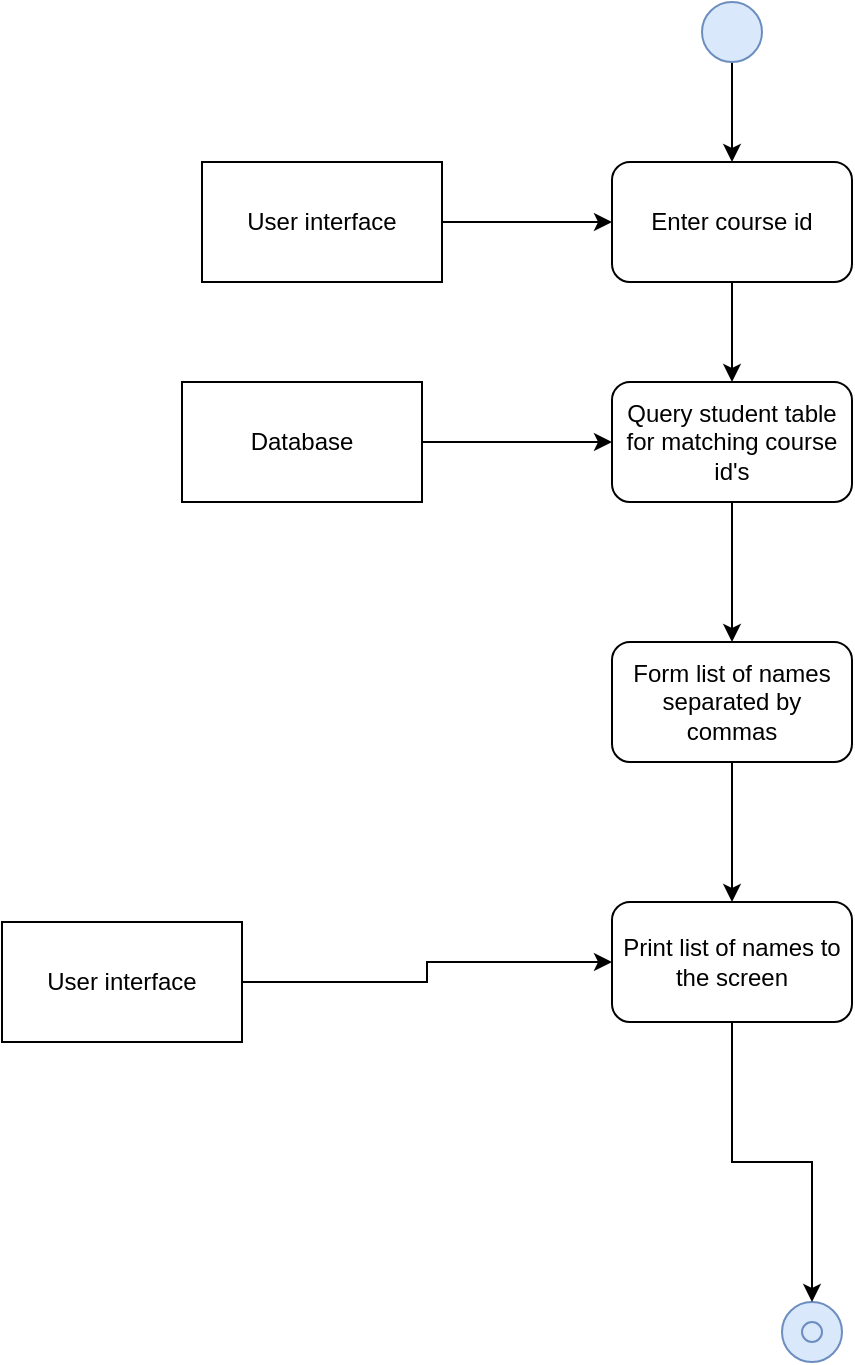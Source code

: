 <mxfile version="13.3.5" type="github">
  <diagram id="A9aJcVBGaKrG88D0Sguz" name="Page-1">
    <mxGraphModel dx="1422" dy="794" grid="1" gridSize="10" guides="1" tooltips="1" connect="1" arrows="1" fold="1" page="1" pageScale="1" pageWidth="1100" pageHeight="1700" math="0" shadow="0">
      <root>
        <mxCell id="0" />
        <mxCell id="1" parent="0" />
        <mxCell id="OAjG6ugZ-eWth2I8EmIu-1" value="" style="group" parent="1" vertex="1" connectable="0">
          <mxGeometry x="570" y="730" width="30" height="30" as="geometry" />
        </mxCell>
        <mxCell id="OAjG6ugZ-eWth2I8EmIu-2" value="" style="ellipse;whiteSpace=wrap;html=1;aspect=fixed;fillColor=#dae8fc;strokeColor=#6c8ebf;" parent="OAjG6ugZ-eWth2I8EmIu-1" vertex="1">
          <mxGeometry width="30" height="30" as="geometry" />
        </mxCell>
        <mxCell id="OAjG6ugZ-eWth2I8EmIu-3" value="" style="ellipse;whiteSpace=wrap;html=1;aspect=fixed;fillColor=#dae8fc;strokeColor=#6c8ebf;" parent="OAjG6ugZ-eWth2I8EmIu-1" vertex="1">
          <mxGeometry x="10" y="10" width="10" height="10" as="geometry" />
        </mxCell>
        <mxCell id="OAjG6ugZ-eWth2I8EmIu-6" style="edgeStyle=orthogonalEdgeStyle;rounded=0;orthogonalLoop=1;jettySize=auto;html=1;exitX=0.5;exitY=1;exitDx=0;exitDy=0;" parent="1" source="OAjG6ugZ-eWth2I8EmIu-4" target="OAjG6ugZ-eWth2I8EmIu-5" edge="1">
          <mxGeometry relative="1" as="geometry" />
        </mxCell>
        <mxCell id="OAjG6ugZ-eWth2I8EmIu-4" value="" style="ellipse;whiteSpace=wrap;html=1;aspect=fixed;fillColor=#dae8fc;strokeColor=#6c8ebf;" parent="1" vertex="1">
          <mxGeometry x="530" y="80" width="30" height="30" as="geometry" />
        </mxCell>
        <mxCell id="OAjG6ugZ-eWth2I8EmIu-8" style="edgeStyle=orthogonalEdgeStyle;rounded=0;orthogonalLoop=1;jettySize=auto;html=1;exitX=0.5;exitY=1;exitDx=0;exitDy=0;entryX=0.5;entryY=0;entryDx=0;entryDy=0;" parent="1" source="OAjG6ugZ-eWth2I8EmIu-5" target="OAjG6ugZ-eWth2I8EmIu-7" edge="1">
          <mxGeometry relative="1" as="geometry" />
        </mxCell>
        <mxCell id="OAjG6ugZ-eWth2I8EmIu-5" value="Enter course id" style="rounded=1;whiteSpace=wrap;html=1;" parent="1" vertex="1">
          <mxGeometry x="485" y="160" width="120" height="60" as="geometry" />
        </mxCell>
        <mxCell id="OAjG6ugZ-eWth2I8EmIu-14" style="edgeStyle=orthogonalEdgeStyle;rounded=0;orthogonalLoop=1;jettySize=auto;html=1;exitX=0.5;exitY=1;exitDx=0;exitDy=0;entryX=0.5;entryY=0;entryDx=0;entryDy=0;" parent="1" source="OAjG6ugZ-eWth2I8EmIu-7" target="OAjG6ugZ-eWth2I8EmIu-13" edge="1">
          <mxGeometry relative="1" as="geometry" />
        </mxCell>
        <mxCell id="OAjG6ugZ-eWth2I8EmIu-7" value="Query student table for matching course id&#39;s" style="rounded=1;whiteSpace=wrap;html=1;" parent="1" vertex="1">
          <mxGeometry x="485" y="270" width="120" height="60" as="geometry" />
        </mxCell>
        <mxCell id="OAjG6ugZ-eWth2I8EmIu-10" style="edgeStyle=orthogonalEdgeStyle;rounded=0;orthogonalLoop=1;jettySize=auto;html=1;exitX=1;exitY=0.5;exitDx=0;exitDy=0;entryX=0;entryY=0.5;entryDx=0;entryDy=0;" parent="1" source="OAjG6ugZ-eWth2I8EmIu-9" target="OAjG6ugZ-eWth2I8EmIu-7" edge="1">
          <mxGeometry relative="1" as="geometry" />
        </mxCell>
        <mxCell id="OAjG6ugZ-eWth2I8EmIu-9" value="Database" style="rounded=0;whiteSpace=wrap;html=1;" parent="1" vertex="1">
          <mxGeometry x="270" y="270" width="120" height="60" as="geometry" />
        </mxCell>
        <mxCell id="OAjG6ugZ-eWth2I8EmIu-16" style="edgeStyle=orthogonalEdgeStyle;rounded=0;orthogonalLoop=1;jettySize=auto;html=1;exitX=0.5;exitY=1;exitDx=0;exitDy=0;" parent="1" source="OAjG6ugZ-eWth2I8EmIu-13" target="OAjG6ugZ-eWth2I8EmIu-15" edge="1">
          <mxGeometry relative="1" as="geometry" />
        </mxCell>
        <mxCell id="OAjG6ugZ-eWth2I8EmIu-13" value="Form list of names separated by commas" style="rounded=1;whiteSpace=wrap;html=1;" parent="1" vertex="1">
          <mxGeometry x="485" y="400" width="120" height="60" as="geometry" />
        </mxCell>
        <mxCell id="OAjG6ugZ-eWth2I8EmIu-17" style="edgeStyle=orthogonalEdgeStyle;rounded=0;orthogonalLoop=1;jettySize=auto;html=1;exitX=0.5;exitY=1;exitDx=0;exitDy=0;entryX=0.5;entryY=0;entryDx=0;entryDy=0;" parent="1" source="OAjG6ugZ-eWth2I8EmIu-15" target="OAjG6ugZ-eWth2I8EmIu-2" edge="1">
          <mxGeometry relative="1" as="geometry" />
        </mxCell>
        <mxCell id="OAjG6ugZ-eWth2I8EmIu-15" value="Print list of names to the screen" style="rounded=1;whiteSpace=wrap;html=1;" parent="1" vertex="1">
          <mxGeometry x="485" y="530" width="120" height="60" as="geometry" />
        </mxCell>
        <mxCell id="eFhrA7BcUCs0QXQs2Ede-2" style="edgeStyle=orthogonalEdgeStyle;rounded=0;orthogonalLoop=1;jettySize=auto;html=1;exitX=1;exitY=0.5;exitDx=0;exitDy=0;entryX=0;entryY=0.5;entryDx=0;entryDy=0;" edge="1" parent="1" source="eFhrA7BcUCs0QXQs2Ede-1" target="OAjG6ugZ-eWth2I8EmIu-5">
          <mxGeometry relative="1" as="geometry" />
        </mxCell>
        <mxCell id="eFhrA7BcUCs0QXQs2Ede-1" value="User interface" style="rounded=0;whiteSpace=wrap;html=1;" vertex="1" parent="1">
          <mxGeometry x="280" y="160" width="120" height="60" as="geometry" />
        </mxCell>
        <mxCell id="eFhrA7BcUCs0QXQs2Ede-4" style="edgeStyle=orthogonalEdgeStyle;rounded=0;orthogonalLoop=1;jettySize=auto;html=1;exitX=1;exitY=0.5;exitDx=0;exitDy=0;entryX=0;entryY=0.5;entryDx=0;entryDy=0;" edge="1" parent="1" source="eFhrA7BcUCs0QXQs2Ede-3" target="OAjG6ugZ-eWth2I8EmIu-15">
          <mxGeometry relative="1" as="geometry" />
        </mxCell>
        <mxCell id="eFhrA7BcUCs0QXQs2Ede-3" value="User interface" style="rounded=0;whiteSpace=wrap;html=1;" vertex="1" parent="1">
          <mxGeometry x="180" y="540" width="120" height="60" as="geometry" />
        </mxCell>
      </root>
    </mxGraphModel>
  </diagram>
</mxfile>
